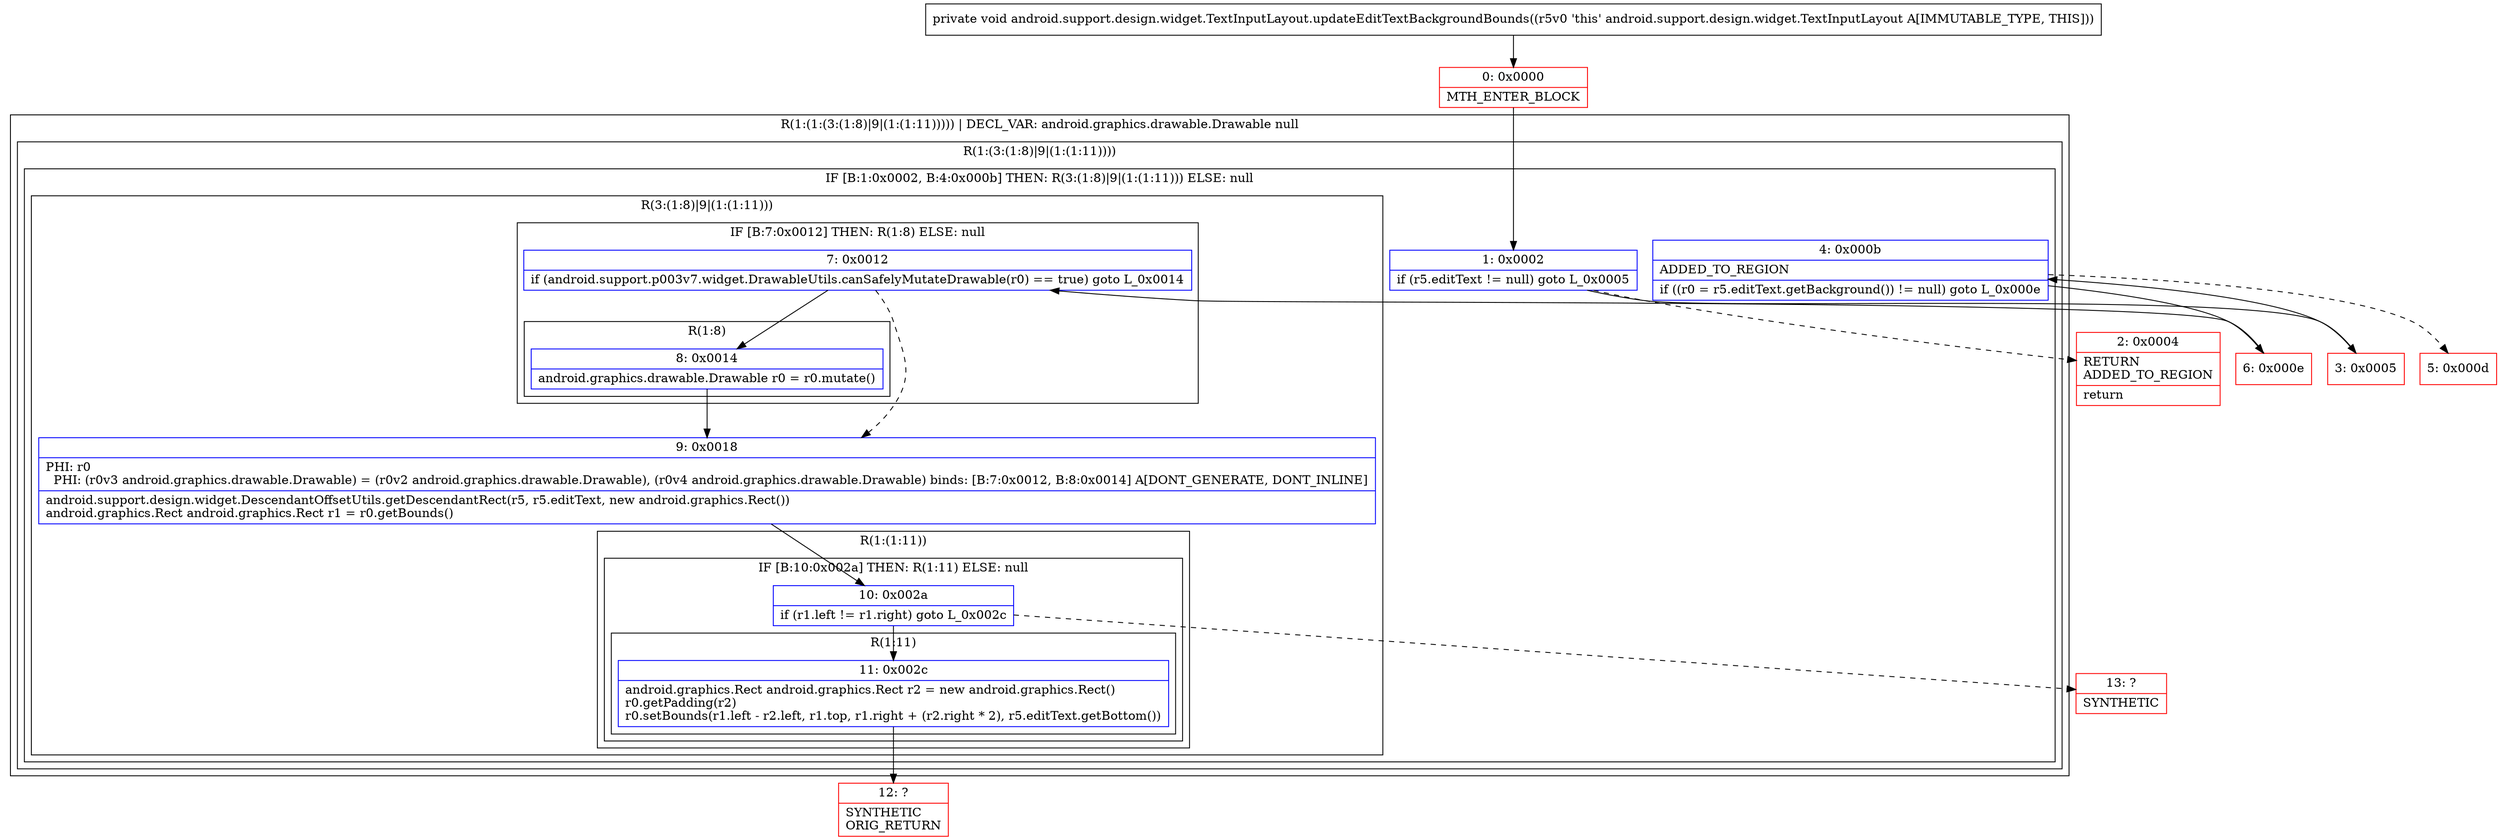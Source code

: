 digraph "CFG forandroid.support.design.widget.TextInputLayout.updateEditTextBackgroundBounds()V" {
subgraph cluster_Region_1978831264 {
label = "R(1:(1:(3:(1:8)|9|(1:(1:11))))) | DECL_VAR: android.graphics.drawable.Drawable null\l";
node [shape=record,color=blue];
subgraph cluster_Region_991589848 {
label = "R(1:(3:(1:8)|9|(1:(1:11))))";
node [shape=record,color=blue];
subgraph cluster_IfRegion_670643989 {
label = "IF [B:1:0x0002, B:4:0x000b] THEN: R(3:(1:8)|9|(1:(1:11))) ELSE: null";
node [shape=record,color=blue];
Node_1 [shape=record,label="{1\:\ 0x0002|if (r5.editText != null) goto L_0x0005\l}"];
Node_4 [shape=record,label="{4\:\ 0x000b|ADDED_TO_REGION\l|if ((r0 = r5.editText.getBackground()) != null) goto L_0x000e\l}"];
subgraph cluster_Region_1983503006 {
label = "R(3:(1:8)|9|(1:(1:11)))";
node [shape=record,color=blue];
subgraph cluster_IfRegion_594774525 {
label = "IF [B:7:0x0012] THEN: R(1:8) ELSE: null";
node [shape=record,color=blue];
Node_7 [shape=record,label="{7\:\ 0x0012|if (android.support.p003v7.widget.DrawableUtils.canSafelyMutateDrawable(r0) == true) goto L_0x0014\l}"];
subgraph cluster_Region_1307734855 {
label = "R(1:8)";
node [shape=record,color=blue];
Node_8 [shape=record,label="{8\:\ 0x0014|android.graphics.drawable.Drawable r0 = r0.mutate()\l}"];
}
}
Node_9 [shape=record,label="{9\:\ 0x0018|PHI: r0 \l  PHI: (r0v3 android.graphics.drawable.Drawable) = (r0v2 android.graphics.drawable.Drawable), (r0v4 android.graphics.drawable.Drawable) binds: [B:7:0x0012, B:8:0x0014] A[DONT_GENERATE, DONT_INLINE]\l|android.support.design.widget.DescendantOffsetUtils.getDescendantRect(r5, r5.editText, new android.graphics.Rect())\landroid.graphics.Rect android.graphics.Rect r1 = r0.getBounds()\l}"];
subgraph cluster_Region_487409392 {
label = "R(1:(1:11))";
node [shape=record,color=blue];
subgraph cluster_IfRegion_283701200 {
label = "IF [B:10:0x002a] THEN: R(1:11) ELSE: null";
node [shape=record,color=blue];
Node_10 [shape=record,label="{10\:\ 0x002a|if (r1.left != r1.right) goto L_0x002c\l}"];
subgraph cluster_Region_1314833687 {
label = "R(1:11)";
node [shape=record,color=blue];
Node_11 [shape=record,label="{11\:\ 0x002c|android.graphics.Rect android.graphics.Rect r2 = new android.graphics.Rect()\lr0.getPadding(r2)\lr0.setBounds(r1.left \- r2.left, r1.top, r1.right + (r2.right * 2), r5.editText.getBottom())\l}"];
}
}
}
}
}
}
}
Node_0 [shape=record,color=red,label="{0\:\ 0x0000|MTH_ENTER_BLOCK\l}"];
Node_2 [shape=record,color=red,label="{2\:\ 0x0004|RETURN\lADDED_TO_REGION\l|return\l}"];
Node_3 [shape=record,color=red,label="{3\:\ 0x0005}"];
Node_5 [shape=record,color=red,label="{5\:\ 0x000d}"];
Node_6 [shape=record,color=red,label="{6\:\ 0x000e}"];
Node_12 [shape=record,color=red,label="{12\:\ ?|SYNTHETIC\lORIG_RETURN\l}"];
Node_13 [shape=record,color=red,label="{13\:\ ?|SYNTHETIC\l}"];
MethodNode[shape=record,label="{private void android.support.design.widget.TextInputLayout.updateEditTextBackgroundBounds((r5v0 'this' android.support.design.widget.TextInputLayout A[IMMUTABLE_TYPE, THIS])) }"];
MethodNode -> Node_0;
Node_1 -> Node_2[style=dashed];
Node_1 -> Node_3;
Node_4 -> Node_5[style=dashed];
Node_4 -> Node_6;
Node_7 -> Node_8;
Node_7 -> Node_9[style=dashed];
Node_8 -> Node_9;
Node_9 -> Node_10;
Node_10 -> Node_11;
Node_10 -> Node_13[style=dashed];
Node_11 -> Node_12;
Node_0 -> Node_1;
Node_3 -> Node_4;
Node_6 -> Node_7;
}

